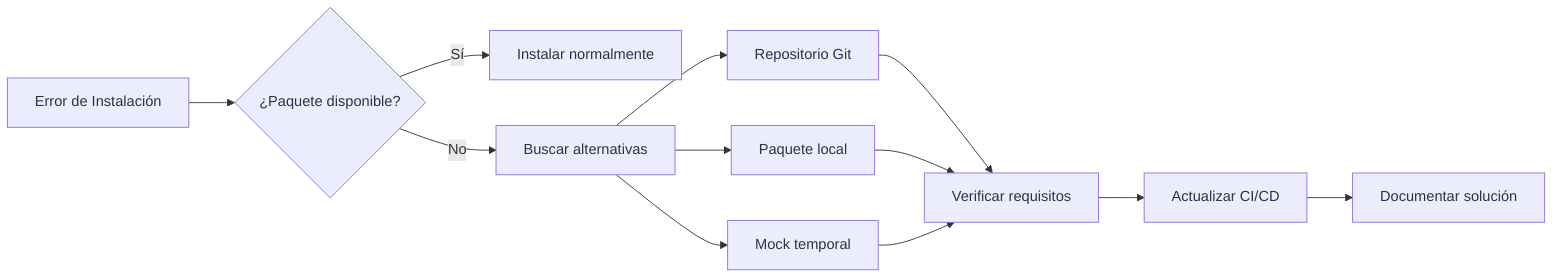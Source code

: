 graph LR
    A[Error de Instalación] --> B{¿Paquete disponible?}
    B -->|Sí| C[Instalar normalmente]
    B -->|No| D[Buscar alternativas]
    D --> E[Repositorio Git]
    D --> F[Paquete local]
    D --> G[Mock temporal]
    E --> H[Verificar requisitos]
    F --> H
    G --> H
    H --> I[Actualizar CI/CD]
    I --> J[Documentar solución]